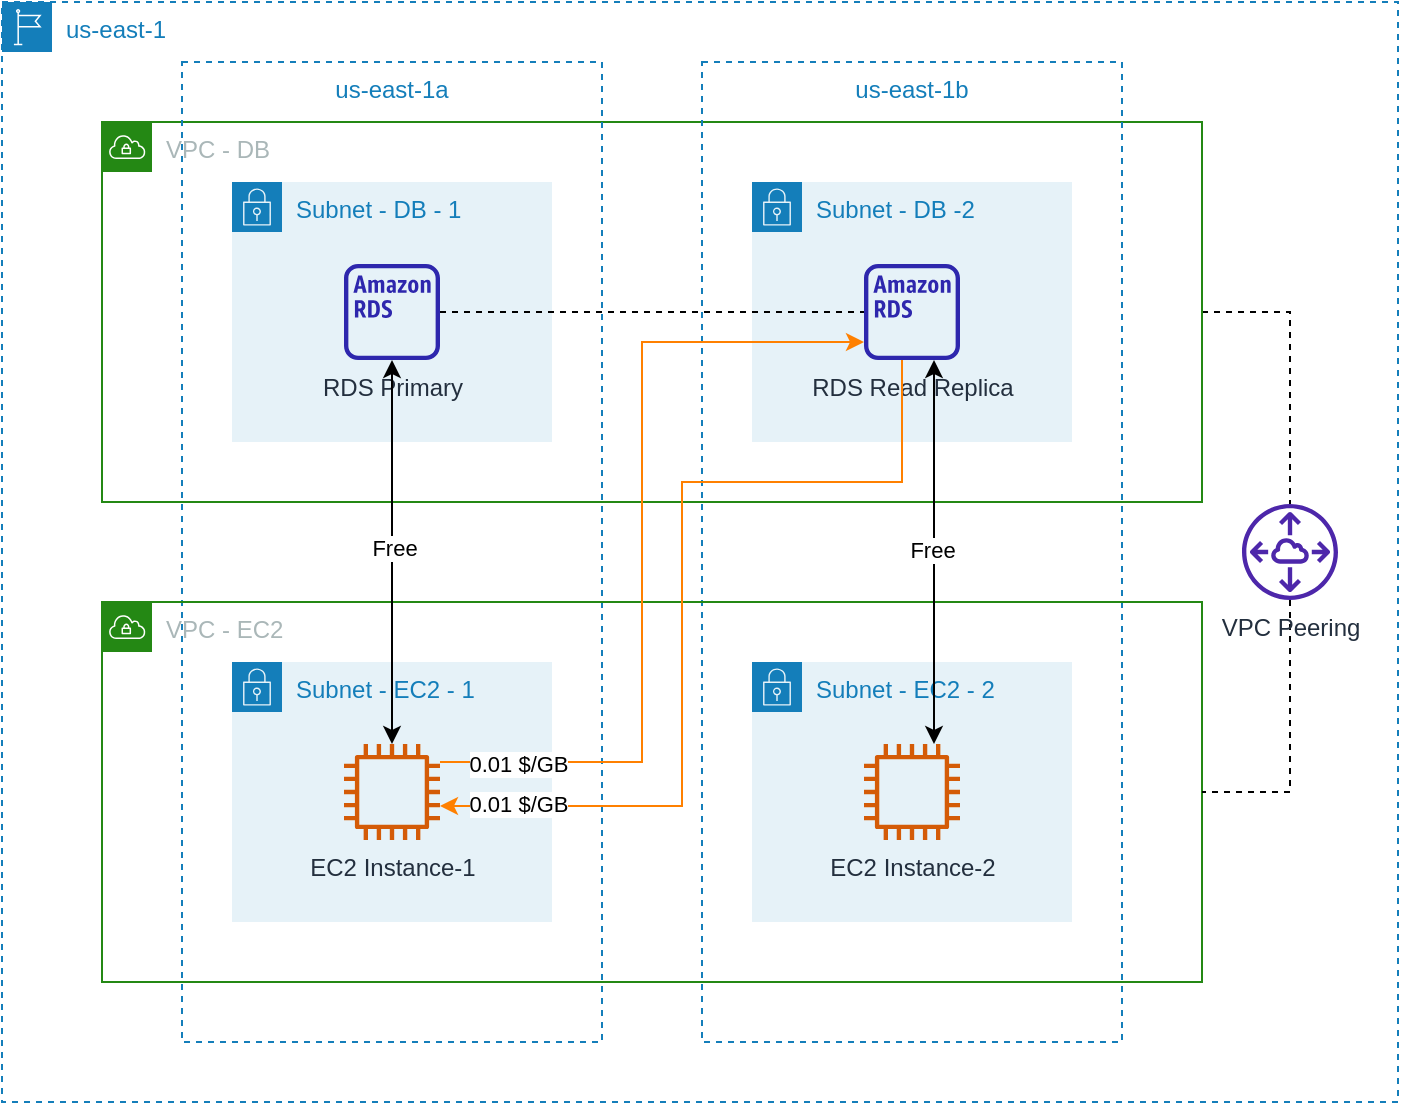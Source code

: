 <mxfile version="20.2.3" type="device"><diagram id="RcqtQmChDTUwhZjZdBg7" name="第 1 页"><mxGraphModel dx="946" dy="672" grid="1" gridSize="10" guides="1" tooltips="1" connect="1" arrows="1" fold="1" page="1" pageScale="1" pageWidth="1169" pageHeight="827" math="0" shadow="0"><root><mxCell id="0"/><mxCell id="1" parent="0"/><mxCell id="9hI8ML1vYJYE-QHV3fwq-38" style="edgeStyle=orthogonalEdgeStyle;rounded=0;orthogonalLoop=1;jettySize=auto;html=1;startArrow=none;startFill=0;endArrow=none;endFill=0;dashed=1;" parent="1" source="9hI8ML1vYJYE-QHV3fwq-1" target="9hI8ML1vYJYE-QHV3fwq-37" edge="1"><mxGeometry relative="1" as="geometry"/></mxCell><mxCell id="9hI8ML1vYJYE-QHV3fwq-1" value="VPC - DB" style="points=[[0,0],[0.25,0],[0.5,0],[0.75,0],[1,0],[1,0.25],[1,0.5],[1,0.75],[1,1],[0.75,1],[0.5,1],[0.25,1],[0,1],[0,0.75],[0,0.5],[0,0.25]];outlineConnect=0;gradientColor=none;html=1;whiteSpace=wrap;fontSize=12;fontStyle=0;container=1;pointerEvents=0;collapsible=0;recursiveResize=0;shape=mxgraph.aws4.group;grIcon=mxgraph.aws4.group_vpc;strokeColor=#248814;fillColor=none;verticalAlign=top;align=left;spacingLeft=30;fontColor=#AAB7B8;dashed=0;" parent="1" vertex="1"><mxGeometry x="120" y="170" width="550" height="190" as="geometry"/></mxCell><mxCell id="9hI8ML1vYJYE-QHV3fwq-2" value="us-east-1" style="points=[[0,0],[0.25,0],[0.5,0],[0.75,0],[1,0],[1,0.25],[1,0.5],[1,0.75],[1,1],[0.75,1],[0.5,1],[0.25,1],[0,1],[0,0.75],[0,0.5],[0,0.25]];outlineConnect=0;gradientColor=none;html=1;whiteSpace=wrap;fontSize=12;fontStyle=0;container=0;pointerEvents=0;collapsible=0;recursiveResize=0;shape=mxgraph.aws4.group;grIcon=mxgraph.aws4.group_region;strokeColor=#147EBA;fillColor=none;verticalAlign=top;align=left;spacingLeft=30;fontColor=#147EBA;dashed=1;" parent="1" vertex="1"><mxGeometry x="70" y="110" width="698" height="550" as="geometry"/></mxCell><mxCell id="9hI8ML1vYJYE-QHV3fwq-3" value="us-east-1b" style="fillColor=none;strokeColor=#147EBA;dashed=1;verticalAlign=top;fontStyle=0;fontColor=#147EBA;" parent="1" vertex="1"><mxGeometry x="420" y="140" width="210" height="490" as="geometry"/></mxCell><mxCell id="9hI8ML1vYJYE-QHV3fwq-4" value="Subnet - DB -2" style="points=[[0,0],[0.25,0],[0.5,0],[0.75,0],[1,0],[1,0.25],[1,0.5],[1,0.75],[1,1],[0.75,1],[0.5,1],[0.25,1],[0,1],[0,0.75],[0,0.5],[0,0.25]];outlineConnect=0;gradientColor=none;html=1;whiteSpace=wrap;fontSize=12;fontStyle=0;container=0;pointerEvents=0;collapsible=0;recursiveResize=0;shape=mxgraph.aws4.group;grIcon=mxgraph.aws4.group_security_group;grStroke=0;strokeColor=#147EBA;fillColor=#E6F2F8;verticalAlign=top;align=left;spacingLeft=30;fontColor=#147EBA;dashed=0;" parent="1" vertex="1"><mxGeometry x="445" y="200" width="160" height="130" as="geometry"/></mxCell><mxCell id="9hI8ML1vYJYE-QHV3fwq-5" value="us-east-1a" style="fillColor=none;strokeColor=#147EBA;dashed=1;verticalAlign=top;fontStyle=0;fontColor=#147EBA;" parent="1" vertex="1"><mxGeometry x="160" y="140" width="210" height="490" as="geometry"/></mxCell><mxCell id="9hI8ML1vYJYE-QHV3fwq-7" value="Subnet - DB - 1" style="points=[[0,0],[0.25,0],[0.5,0],[0.75,0],[1,0],[1,0.25],[1,0.5],[1,0.75],[1,1],[0.75,1],[0.5,1],[0.25,1],[0,1],[0,0.75],[0,0.5],[0,0.25]];outlineConnect=0;gradientColor=none;html=1;whiteSpace=wrap;fontSize=12;fontStyle=0;container=0;pointerEvents=0;collapsible=0;recursiveResize=0;shape=mxgraph.aws4.group;grIcon=mxgraph.aws4.group_security_group;grStroke=0;strokeColor=#147EBA;fillColor=#E6F2F8;verticalAlign=top;align=left;spacingLeft=30;fontColor=#147EBA;dashed=0;" parent="1" vertex="1"><mxGeometry x="185" y="200" width="160" height="130" as="geometry"/></mxCell><mxCell id="9hI8ML1vYJYE-QHV3fwq-8" style="edgeStyle=orthogonalEdgeStyle;rounded=0;orthogonalLoop=1;jettySize=auto;html=1;endArrow=none;endFill=0;dashed=1;" parent="1" source="9hI8ML1vYJYE-QHV3fwq-9" target="9hI8ML1vYJYE-QHV3fwq-14" edge="1"><mxGeometry relative="1" as="geometry"/></mxCell><mxCell id="9hI8ML1vYJYE-QHV3fwq-9" value="RDS Primary" style="sketch=0;outlineConnect=0;fontColor=#232F3E;gradientColor=none;fillColor=#2E27AD;strokeColor=none;dashed=0;verticalLabelPosition=bottom;verticalAlign=top;align=center;html=1;fontSize=12;fontStyle=0;aspect=fixed;pointerEvents=1;shape=mxgraph.aws4.rds_instance_alt;" parent="1" vertex="1"><mxGeometry x="241" y="241" width="48" height="48" as="geometry"/></mxCell><mxCell id="9hI8ML1vYJYE-QHV3fwq-14" value="RDS Read Replica" style="sketch=0;outlineConnect=0;fontColor=#232F3E;gradientColor=none;fillColor=#2E27AD;strokeColor=none;dashed=0;verticalLabelPosition=bottom;verticalAlign=top;align=center;html=1;fontSize=12;fontStyle=0;aspect=fixed;pointerEvents=1;shape=mxgraph.aws4.rds_instance_alt;" parent="1" vertex="1"><mxGeometry x="501" y="241" width="48" height="48" as="geometry"/></mxCell><mxCell id="9hI8ML1vYJYE-QHV3fwq-24" value="VPC - EC2" style="points=[[0,0],[0.25,0],[0.5,0],[0.75,0],[1,0],[1,0.25],[1,0.5],[1,0.75],[1,1],[0.75,1],[0.5,1],[0.25,1],[0,1],[0,0.75],[0,0.5],[0,0.25]];outlineConnect=0;gradientColor=none;html=1;whiteSpace=wrap;fontSize=12;fontStyle=0;container=0;pointerEvents=0;collapsible=0;recursiveResize=0;shape=mxgraph.aws4.group;grIcon=mxgraph.aws4.group_vpc;strokeColor=#248814;fillColor=none;verticalAlign=top;align=left;spacingLeft=30;fontColor=#AAB7B8;dashed=0;" parent="1" vertex="1"><mxGeometry x="120" y="410" width="550" height="190" as="geometry"/></mxCell><mxCell id="9hI8ML1vYJYE-QHV3fwq-25" value="Subnet - EC2 - 1" style="points=[[0,0],[0.25,0],[0.5,0],[0.75,0],[1,0],[1,0.25],[1,0.5],[1,0.75],[1,1],[0.75,1],[0.5,1],[0.25,1],[0,1],[0,0.75],[0,0.5],[0,0.25]];outlineConnect=0;gradientColor=none;html=1;whiteSpace=wrap;fontSize=12;fontStyle=0;container=0;pointerEvents=0;collapsible=0;recursiveResize=0;shape=mxgraph.aws4.group;grIcon=mxgraph.aws4.group_security_group;grStroke=0;strokeColor=#147EBA;fillColor=#E6F2F8;verticalAlign=top;align=left;spacingLeft=30;fontColor=#147EBA;dashed=0;" parent="1" vertex="1"><mxGeometry x="185" y="440" width="160" height="130" as="geometry"/></mxCell><mxCell id="9hI8ML1vYJYE-QHV3fwq-26" value="Subnet - EC2 - 2" style="points=[[0,0],[0.25,0],[0.5,0],[0.75,0],[1,0],[1,0.25],[1,0.5],[1,0.75],[1,1],[0.75,1],[0.5,1],[0.25,1],[0,1],[0,0.75],[0,0.5],[0,0.25]];outlineConnect=0;gradientColor=none;html=1;whiteSpace=wrap;fontSize=12;fontStyle=0;container=0;pointerEvents=0;collapsible=0;recursiveResize=0;shape=mxgraph.aws4.group;grIcon=mxgraph.aws4.group_security_group;grStroke=0;strokeColor=#147EBA;fillColor=#E6F2F8;verticalAlign=top;align=left;spacingLeft=30;fontColor=#147EBA;dashed=0;" parent="1" vertex="1"><mxGeometry x="445" y="440" width="160" height="130" as="geometry"/></mxCell><mxCell id="9hI8ML1vYJYE-QHV3fwq-33" style="edgeStyle=orthogonalEdgeStyle;rounded=0;orthogonalLoop=1;jettySize=auto;html=1;startArrow=none;startFill=0;strokeColor=#FF8000;" parent="1" source="9hI8ML1vYJYE-QHV3fwq-27" target="9hI8ML1vYJYE-QHV3fwq-14" edge="1"><mxGeometry relative="1" as="geometry"><Array as="points"><mxPoint x="390" y="490"/><mxPoint x="390" y="280"/></Array></mxGeometry></mxCell><mxCell id="9hI8ML1vYJYE-QHV3fwq-35" value="0.01 $/GB" style="edgeLabel;html=1;align=center;verticalAlign=middle;resizable=0;points=[];" parent="9hI8ML1vYJYE-QHV3fwq-33" vertex="1" connectable="0"><mxGeometry x="-0.86" y="-1" relative="1" as="geometry"><mxPoint x="9" as="offset"/></mxGeometry></mxCell><mxCell id="9hI8ML1vYJYE-QHV3fwq-27" value="EC2 Instance-1" style="sketch=0;outlineConnect=0;fontColor=#232F3E;gradientColor=none;fillColor=#D45B07;strokeColor=none;dashed=0;verticalLabelPosition=bottom;verticalAlign=top;align=center;html=1;fontSize=12;fontStyle=0;aspect=fixed;pointerEvents=1;shape=mxgraph.aws4.instance2;" parent="1" vertex="1"><mxGeometry x="241" y="481" width="48" height="48" as="geometry"/></mxCell><mxCell id="9hI8ML1vYJYE-QHV3fwq-28" value="EC2 Instance-2" style="sketch=0;outlineConnect=0;fontColor=#232F3E;gradientColor=none;fillColor=#D45B07;strokeColor=none;dashed=0;verticalLabelPosition=bottom;verticalAlign=top;align=center;html=1;fontSize=12;fontStyle=0;aspect=fixed;pointerEvents=1;shape=mxgraph.aws4.instance2;" parent="1" vertex="1"><mxGeometry x="501" y="481" width="48" height="48" as="geometry"/></mxCell><mxCell id="9hI8ML1vYJYE-QHV3fwq-29" style="edgeStyle=orthogonalEdgeStyle;rounded=0;orthogonalLoop=1;jettySize=auto;html=1;startArrow=classic;startFill=1;" parent="1" source="9hI8ML1vYJYE-QHV3fwq-9" target="9hI8ML1vYJYE-QHV3fwq-27" edge="1"><mxGeometry relative="1" as="geometry"/></mxCell><mxCell id="9hI8ML1vYJYE-QHV3fwq-31" value="Free" style="edgeLabel;html=1;align=center;verticalAlign=middle;resizable=0;points=[];" parent="9hI8ML1vYJYE-QHV3fwq-29" vertex="1" connectable="0"><mxGeometry x="-0.021" y="1" relative="1" as="geometry"><mxPoint as="offset"/></mxGeometry></mxCell><mxCell id="9hI8ML1vYJYE-QHV3fwq-30" style="edgeStyle=orthogonalEdgeStyle;rounded=0;orthogonalLoop=1;jettySize=auto;html=1;startArrow=classic;startFill=1;" parent="1" edge="1"><mxGeometry relative="1" as="geometry"><mxPoint x="536" y="289" as="sourcePoint"/><mxPoint x="536" y="481" as="targetPoint"/></mxGeometry></mxCell><mxCell id="9hI8ML1vYJYE-QHV3fwq-32" value="Free" style="edgeLabel;html=1;align=center;verticalAlign=middle;resizable=0;points=[];" parent="9hI8ML1vYJYE-QHV3fwq-30" vertex="1" connectable="0"><mxGeometry x="-0.01" y="-1" relative="1" as="geometry"><mxPoint as="offset"/></mxGeometry></mxCell><mxCell id="9hI8ML1vYJYE-QHV3fwq-34" style="edgeStyle=orthogonalEdgeStyle;rounded=0;orthogonalLoop=1;jettySize=auto;html=1;startArrow=none;startFill=0;strokeColor=#FF8000;" parent="1" source="9hI8ML1vYJYE-QHV3fwq-14" target="9hI8ML1vYJYE-QHV3fwq-27" edge="1"><mxGeometry relative="1" as="geometry"><Array as="points"><mxPoint x="520" y="350"/><mxPoint x="410" y="350"/><mxPoint x="410" y="512"/></Array></mxGeometry></mxCell><mxCell id="9hI8ML1vYJYE-QHV3fwq-36" value="0.01 $/GB" style="edgeLabel;html=1;align=center;verticalAlign=middle;resizable=0;points=[];" parent="9hI8ML1vYJYE-QHV3fwq-34" vertex="1" connectable="0"><mxGeometry x="0.865" y="3" relative="1" as="geometry"><mxPoint x="8" y="-4" as="offset"/></mxGeometry></mxCell><mxCell id="9hI8ML1vYJYE-QHV3fwq-39" style="edgeStyle=orthogonalEdgeStyle;rounded=0;orthogonalLoop=1;jettySize=auto;html=1;entryX=1;entryY=0.5;entryDx=0;entryDy=0;startArrow=none;startFill=0;endArrow=none;endFill=0;dashed=1;" parent="1" source="9hI8ML1vYJYE-QHV3fwq-37" target="9hI8ML1vYJYE-QHV3fwq-24" edge="1"><mxGeometry relative="1" as="geometry"><Array as="points"><mxPoint x="714" y="505"/></Array></mxGeometry></mxCell><mxCell id="9hI8ML1vYJYE-QHV3fwq-37" value="VPC Peering" style="sketch=0;outlineConnect=0;fontColor=#232F3E;gradientColor=none;fillColor=#4D27AA;strokeColor=none;dashed=0;verticalLabelPosition=bottom;verticalAlign=top;align=center;html=1;fontSize=12;fontStyle=0;aspect=fixed;pointerEvents=1;shape=mxgraph.aws4.peering;" parent="1" vertex="1"><mxGeometry x="690" y="361" width="48" height="48" as="geometry"/></mxCell></root></mxGraphModel></diagram></mxfile>